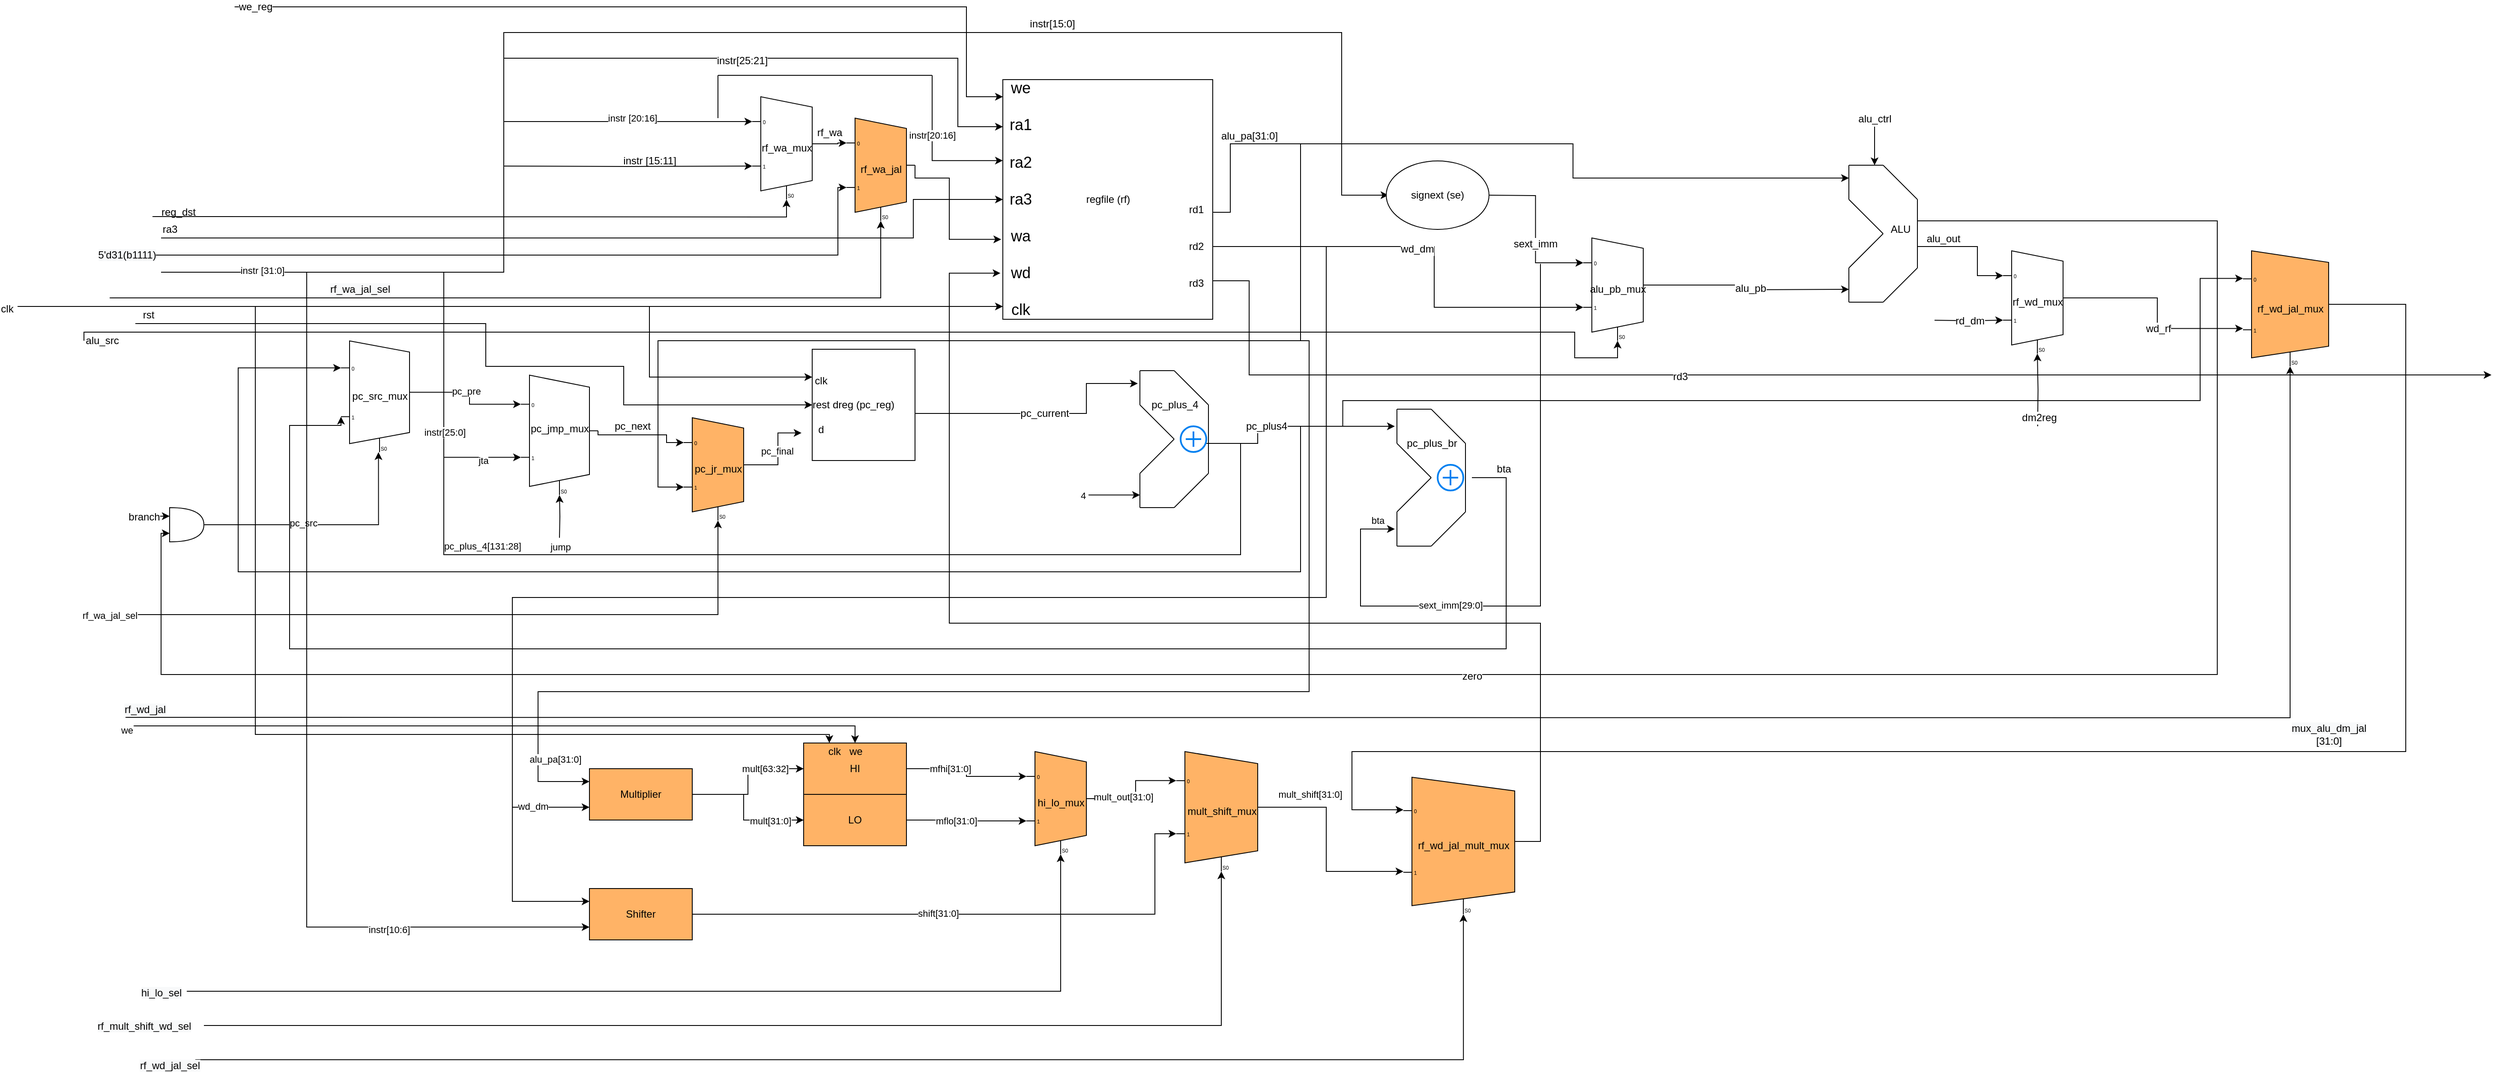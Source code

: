 <mxfile version="17.4.5" type="device"><diagram id="qLbb9A718Bi9Tydl1Z67" name="Page-1"><mxGraphModel dx="3174" dy="825" grid="1" gridSize="10" guides="1" tooltips="1" connect="1" arrows="1" fold="1" page="1" pageScale="1" pageWidth="850" pageHeight="1100" math="0" shadow="0"><root><mxCell id="0"/><mxCell id="1" parent="0"/><mxCell id="ztnd5UVTN2KBvjomeoOL-2" style="edgeStyle=orthogonalEdgeStyle;rounded=0;orthogonalLoop=1;jettySize=auto;html=1;fontSize=12;entryX=0;entryY=0.5;entryDx=0;entryDy=0;" edge="1" parent="1" target="ztnd5UVTN2KBvjomeoOL-5"><mxGeometry relative="1" as="geometry"><mxPoint x="-830" y="460" as="sourcePoint"/><Array as="points"><mxPoint x="-421" y="460"/><mxPoint x="-421" y="510"/><mxPoint x="-260" y="510"/><mxPoint x="-260" y="555"/></Array></mxGeometry></mxCell><mxCell id="ztnd5UVTN2KBvjomeoOL-3" style="edgeStyle=orthogonalEdgeStyle;rounded=0;orthogonalLoop=1;jettySize=auto;html=1;exitX=1;exitY=0.5;exitDx=0;exitDy=0;fontSize=12;" edge="1" parent="1" source="ztnd5UVTN2KBvjomeoOL-5"><mxGeometry relative="1" as="geometry"><mxPoint x="340" y="530" as="targetPoint"/><Array as="points"><mxPoint x="280" y="565"/><mxPoint x="280" y="530"/></Array></mxGeometry></mxCell><mxCell id="ztnd5UVTN2KBvjomeoOL-4" value="pc_current" style="edgeLabel;html=1;align=center;verticalAlign=middle;resizable=0;points=[];fontSize=12;" connectable="0" vertex="1" parent="ztnd5UVTN2KBvjomeoOL-3"><mxGeometry x="0.053" relative="1" as="geometry"><mxPoint as="offset"/></mxGeometry></mxCell><mxCell id="ztnd5UVTN2KBvjomeoOL-5" value="dreg (pc_reg)" style="rounded=0;whiteSpace=wrap;html=1;fontSize=12;" vertex="1" parent="1"><mxGeometry x="-40" y="490" width="120" height="130" as="geometry"/></mxCell><mxCell id="ztnd5UVTN2KBvjomeoOL-6" value="rst" style="text;html=1;align=center;verticalAlign=middle;resizable=0;points=[];autosize=1;strokeColor=none;fillColor=none;fontSize=12;" vertex="1" parent="1"><mxGeometry x="-830" y="440.0" width="30" height="20" as="geometry"/></mxCell><mxCell id="ztnd5UVTN2KBvjomeoOL-7" value="pc_plus4" style="edgeStyle=orthogonalEdgeStyle;rounded=0;orthogonalLoop=1;jettySize=auto;html=1;fontSize=12;" edge="1" parent="1"><mxGeometry x="-0.25" relative="1" as="geometry"><mxPoint x="640" y="580" as="targetPoint"/><mxPoint x="420" y="600" as="sourcePoint"/><Array as="points"><mxPoint x="480" y="600"/><mxPoint x="480" y="580"/></Array><mxPoint as="offset"/></mxGeometry></mxCell><mxCell id="ztnd5UVTN2KBvjomeoOL-8" value="pc_next" style="edgeStyle=orthogonalEdgeStyle;rounded=0;orthogonalLoop=1;jettySize=auto;html=1;fontSize=12;entryX=0;entryY=0.217;entryDx=0;entryDy=3;exitX=1;exitY=0.5;exitDx=0;exitDy=-5;exitPerimeter=0;entryPerimeter=0;" edge="1" parent="1" source="ztnd5UVTN2KBvjomeoOL-39" target="ztnd5UVTN2KBvjomeoOL-125"><mxGeometry x="-0.214" y="10" relative="1" as="geometry"><mxPoint x="437.5" y="650" as="targetPoint"/><Array as="points"><mxPoint x="-290" y="590"/><mxPoint x="-210" y="590"/><mxPoint x="-210" y="599"/></Array><mxPoint x="40" y="710" as="sourcePoint"/><mxPoint as="offset"/></mxGeometry></mxCell><mxCell id="ztnd5UVTN2KBvjomeoOL-9" value="reg_dst" style="edgeLabel;html=1;align=center;verticalAlign=middle;resizable=0;points=[];fontSize=12;fontFamily=Helvetica;" connectable="0" vertex="1" parent="1"><mxGeometry x="-780" y="330" as="geometry"/></mxCell><mxCell id="ztnd5UVTN2KBvjomeoOL-10" style="edgeStyle=orthogonalEdgeStyle;rounded=0;orthogonalLoop=1;jettySize=auto;html=1;exitX=1;exitY=0.5;exitDx=0;exitDy=-5;fontFamily=Helvetica;fontSize=12;exitPerimeter=0;entryX=0;entryY=0.217;entryDx=0;entryDy=3;entryPerimeter=0;" edge="1" parent="1" source="ztnd5UVTN2KBvjomeoOL-63" target="ztnd5UVTN2KBvjomeoOL-130"><mxGeometry relative="1" as="geometry"><mxPoint x="177.5" y="400" as="targetPoint"/><Array as="points"><mxPoint x="-10" y="250"/><mxPoint x="-10" y="249"/></Array><mxPoint x="-22.5" y="320" as="sourcePoint"/></mxGeometry></mxCell><mxCell id="ztnd5UVTN2KBvjomeoOL-11" value="rf_wa" style="edgeLabel;html=1;align=center;verticalAlign=middle;resizable=0;points=[];fontSize=12;fontFamily=Helvetica;" connectable="0" vertex="1" parent="ztnd5UVTN2KBvjomeoOL-10"><mxGeometry x="0.149" relative="1" as="geometry"><mxPoint x="-8" y="-13" as="offset"/></mxGeometry></mxCell><mxCell id="ztnd5UVTN2KBvjomeoOL-12" style="edgeStyle=orthogonalEdgeStyle;rounded=0;orthogonalLoop=1;jettySize=auto;html=1;fontFamily=Helvetica;fontSize=12;entryX=0.375;entryY=1;entryDx=10;entryDy=0;entryPerimeter=0;" edge="1" parent="1" target="ztnd5UVTN2KBvjomeoOL-100"><mxGeometry relative="1" as="geometry"><mxPoint x="-890" y="480" as="sourcePoint"/><mxPoint x="897.5" y="480" as="targetPoint"/><Array as="points"><mxPoint x="-890" y="470"/><mxPoint x="850" y="470"/><mxPoint x="850" y="500"/><mxPoint x="900" y="500"/></Array></mxGeometry></mxCell><mxCell id="ztnd5UVTN2KBvjomeoOL-13" value="alu_src" style="edgeLabel;html=1;align=center;verticalAlign=middle;resizable=0;points=[];fontSize=12;fontFamily=Helvetica;" connectable="0" vertex="1" parent="ztnd5UVTN2KBvjomeoOL-12"><mxGeometry x="0.006" y="2" relative="1" as="geometry"><mxPoint x="-900" y="12" as="offset"/></mxGeometry></mxCell><mxCell id="ztnd5UVTN2KBvjomeoOL-14" value="&lt;font style=&quot;font-size: 12px&quot;&gt;alu_pb&lt;/font&gt;" style="edgeStyle=orthogonalEdgeStyle;rounded=0;orthogonalLoop=1;jettySize=auto;html=1;exitX=1;exitY=0.5;exitDx=0;exitDy=-5;fontFamily=Helvetica;fontSize=14;exitPerimeter=0;" edge="1" parent="1" source="ztnd5UVTN2KBvjomeoOL-100"><mxGeometry relative="1" as="geometry"><mxPoint x="1170" y="420" as="targetPoint"/></mxGeometry></mxCell><mxCell id="ztnd5UVTN2KBvjomeoOL-15" value="" style="endArrow=classic;html=1;rounded=0;" edge="1" parent="1"><mxGeometry width="50" height="50" relative="1" as="geometry"><mxPoint x="282.5" y="660.29" as="sourcePoint"/><mxPoint x="342.5" y="660.29" as="targetPoint"/></mxGeometry></mxCell><mxCell id="ztnd5UVTN2KBvjomeoOL-16" value="4" style="edgeLabel;html=1;align=center;verticalAlign=middle;resizable=0;points=[];" connectable="0" vertex="1" parent="ztnd5UVTN2KBvjomeoOL-15"><mxGeometry x="0.094" y="-1" relative="1" as="geometry"><mxPoint x="-40" y="-1" as="offset"/></mxGeometry></mxCell><mxCell id="ztnd5UVTN2KBvjomeoOL-17" value="regfile (rf)" style="whiteSpace=wrap;html=1;fontSize=12;" vertex="1" parent="1"><mxGeometry x="182.5" y="175" width="245" height="280" as="geometry"/></mxCell><mxCell id="ztnd5UVTN2KBvjomeoOL-18" value="&lt;font style=&quot;font-size: 18px&quot;&gt;we&lt;br&gt;&lt;br&gt;ra1&lt;br&gt;&lt;br&gt;ra2&lt;br&gt;&lt;br&gt;ra3&lt;br&gt;&lt;br&gt;wa&lt;br&gt;&lt;br&gt;wd&lt;br&gt;&lt;br&gt;clk&lt;/font&gt;" style="text;html=1;align=center;verticalAlign=middle;resizable=0;points=[];autosize=1;strokeColor=none;fillColor=none;fontSize=12;fontFamily=Helvetica;" vertex="1" parent="1"><mxGeometry x="182.5" y="210" width="40" height="210" as="geometry"/></mxCell><mxCell id="ztnd5UVTN2KBvjomeoOL-19" value="" style="endArrow=classic;html=1;rounded=0;fontFamily=Helvetica;fontSize=12;edgeStyle=orthogonalEdgeStyle;" edge="1" parent="1"><mxGeometry width="50" height="50" relative="1" as="geometry"><mxPoint x="-714.167" y="90" as="sourcePoint"/><mxPoint x="182.5" y="195" as="targetPoint"/><Array as="points"><mxPoint x="140" y="90"/><mxPoint x="140" y="195"/></Array></mxGeometry></mxCell><mxCell id="ztnd5UVTN2KBvjomeoOL-20" value="we_reg" style="edgeLabel;html=1;align=center;verticalAlign=middle;resizable=0;points=[];fontSize=12;fontFamily=Helvetica;" connectable="0" vertex="1" parent="ztnd5UVTN2KBvjomeoOL-19"><mxGeometry x="-0.448" y="2" relative="1" as="geometry"><mxPoint x="-253" y="2" as="offset"/></mxGeometry></mxCell><mxCell id="ztnd5UVTN2KBvjomeoOL-21" value="" style="endArrow=classic;html=1;rounded=0;fontFamily=Helvetica;fontSize=12;edgeStyle=orthogonalEdgeStyle;" edge="1" parent="1"><mxGeometry width="50" height="50" relative="1" as="geometry"><mxPoint x="-800" y="360" as="sourcePoint"/><mxPoint x="182.5" y="315" as="targetPoint"/><Array as="points"><mxPoint x="78" y="360"/><mxPoint x="78" y="315"/></Array></mxGeometry></mxCell><mxCell id="ztnd5UVTN2KBvjomeoOL-22" value="ra3" style="edgeLabel;html=1;align=center;verticalAlign=middle;resizable=0;points=[];fontSize=12;fontFamily=Helvetica;" connectable="0" vertex="1" parent="ztnd5UVTN2KBvjomeoOL-21"><mxGeometry x="-0.086" y="3" relative="1" as="geometry"><mxPoint x="-460" y="-7" as="offset"/></mxGeometry></mxCell><mxCell id="ztnd5UVTN2KBvjomeoOL-23" value="" style="endArrow=classic;html=1;rounded=0;fontFamily=Helvetica;fontSize=12;edgeStyle=orthogonalEdgeStyle;" edge="1" parent="1"><mxGeometry width="50" height="50" relative="1" as="geometry"><mxPoint x="-400" y="150" as="sourcePoint"/><mxPoint x="182.5" y="230" as="targetPoint"/><Array as="points"><mxPoint x="-400" y="150"/><mxPoint x="130" y="150"/><mxPoint x="130" y="230"/></Array></mxGeometry></mxCell><mxCell id="ztnd5UVTN2KBvjomeoOL-24" value="instr[25:21]" style="edgeLabel;html=1;align=center;verticalAlign=middle;resizable=0;points=[];fontSize=12;fontFamily=Helvetica;" connectable="0" vertex="1" parent="ztnd5UVTN2KBvjomeoOL-23"><mxGeometry x="-0.162" y="-3" relative="1" as="geometry"><mxPoint as="offset"/></mxGeometry></mxCell><mxCell id="ztnd5UVTN2KBvjomeoOL-25" value="" style="endArrow=classic;html=1;rounded=0;fontFamily=Helvetica;fontSize=14;edgeStyle=orthogonalEdgeStyle;" edge="1" parent="1"><mxGeometry width="50" height="50" relative="1" as="geometry"><mxPoint x="427.5" y="330" as="sourcePoint"/><mxPoint x="1170" y="290" as="targetPoint"/><Array as="points"><mxPoint x="448" y="330"/><mxPoint x="448" y="250"/><mxPoint x="848" y="250"/><mxPoint x="848" y="290"/></Array></mxGeometry></mxCell><mxCell id="ztnd5UVTN2KBvjomeoOL-26" value="&lt;font style=&quot;font-size: 12px&quot;&gt;alu_pa[31:0]&lt;/font&gt;" style="edgeLabel;html=1;align=center;verticalAlign=middle;resizable=0;points=[];fontSize=14;fontFamily=Helvetica;" connectable="0" vertex="1" parent="ztnd5UVTN2KBvjomeoOL-25"><mxGeometry x="0.218" y="-3" relative="1" as="geometry"><mxPoint x="-375" y="-35" as="offset"/></mxGeometry></mxCell><mxCell id="ztnd5UVTN2KBvjomeoOL-27" value="" style="endArrow=classic;html=1;rounded=0;fontFamily=Helvetica;fontSize=14;edgeStyle=orthogonalEdgeStyle;entryX=0;entryY=0.65;entryDx=0;entryDy=3;entryPerimeter=0;" edge="1" parent="1" target="ztnd5UVTN2KBvjomeoOL-100"><mxGeometry width="50" height="50" relative="1" as="geometry"><mxPoint x="427.5" y="370" as="sourcePoint"/><mxPoint x="685.625" y="410" as="targetPoint"/><Array as="points"><mxPoint x="686" y="370"/><mxPoint x="686" y="441"/></Array></mxGeometry></mxCell><mxCell id="ztnd5UVTN2KBvjomeoOL-28" value="&lt;font style=&quot;font-size: 12px&quot;&gt;wd_dm&lt;/font&gt;" style="edgeLabel;html=1;align=center;verticalAlign=middle;resizable=0;points=[];fontSize=14;fontFamily=Helvetica;" connectable="0" vertex="1" parent="ztnd5UVTN2KBvjomeoOL-27"><mxGeometry x="-0.054" y="-2" relative="1" as="geometry"><mxPoint as="offset"/></mxGeometry></mxCell><mxCell id="ztnd5UVTN2KBvjomeoOL-29" value="" style="endArrow=classic;html=1;rounded=0;fontFamily=Helvetica;fontSize=14;edgeStyle=orthogonalEdgeStyle;" edge="1" parent="1"><mxGeometry width="50" height="50" relative="1" as="geometry"><mxPoint x="427.5" y="410" as="sourcePoint"/><mxPoint x="1920" y="520" as="targetPoint"/><Array as="points"><mxPoint x="470" y="410"/><mxPoint x="470" y="520"/></Array></mxGeometry></mxCell><mxCell id="ztnd5UVTN2KBvjomeoOL-30" value="&lt;font style=&quot;font-size: 12px&quot;&gt;rd3&lt;/font&gt;" style="edgeLabel;html=1;align=center;verticalAlign=middle;resizable=0;points=[];fontSize=14;fontFamily=Helvetica;" connectable="0" vertex="1" parent="ztnd5UVTN2KBvjomeoOL-29"><mxGeometry x="-0.182" y="-1" relative="1" as="geometry"><mxPoint as="offset"/></mxGeometry></mxCell><mxCell id="ztnd5UVTN2KBvjomeoOL-31" value="rd1&lt;br&gt;&lt;br&gt;&lt;br&gt;rd2&lt;br&gt;&lt;br&gt;&lt;br&gt;rd3" style="text;html=1;align=center;verticalAlign=middle;resizable=0;points=[];autosize=1;strokeColor=none;fillColor=none;fontSize=12;fontFamily=Helvetica;" vertex="1" parent="1"><mxGeometry x="392.5" y="320" width="30" height="100" as="geometry"/></mxCell><mxCell id="ztnd5UVTN2KBvjomeoOL-32" value="instr[15:0]" style="edgeStyle=orthogonalEdgeStyle;rounded=0;orthogonalLoop=1;jettySize=auto;html=1;fontFamily=Helvetica;fontSize=12;entryX=0;entryY=0.5;entryDx=0;entryDy=0;" edge="1" parent="1"><mxGeometry x="0.07" y="10" relative="1" as="geometry"><mxPoint x="-400" y="150" as="sourcePoint"/><Array as="points"><mxPoint x="-400" y="120"/><mxPoint x="578" y="120"/><mxPoint x="578" y="310"/></Array><mxPoint x="632.5" y="310" as="targetPoint"/><mxPoint as="offset"/></mxGeometry></mxCell><mxCell id="ztnd5UVTN2KBvjomeoOL-33" style="edgeStyle=orthogonalEdgeStyle;rounded=0;orthogonalLoop=1;jettySize=auto;html=1;exitX=1;exitY=0.5;exitDx=0;exitDy=0;fontFamily=Helvetica;fontSize=12;entryX=0;entryY=0.217;entryDx=0;entryDy=3;entryPerimeter=0;" edge="1" parent="1" target="ztnd5UVTN2KBvjomeoOL-100"><mxGeometry relative="1" as="geometry"><mxPoint x="792.5" y="200" as="targetPoint"/><mxPoint x="747.5" y="310" as="sourcePoint"/></mxGeometry></mxCell><mxCell id="ztnd5UVTN2KBvjomeoOL-34" value="sext_imm" style="edgeLabel;html=1;align=center;verticalAlign=middle;resizable=0;points=[];fontSize=12;fontFamily=Helvetica;" connectable="0" vertex="1" parent="ztnd5UVTN2KBvjomeoOL-33"><mxGeometry x="0.181" y="-1" relative="1" as="geometry"><mxPoint as="offset"/></mxGeometry></mxCell><mxCell id="ztnd5UVTN2KBvjomeoOL-35" style="edgeStyle=orthogonalEdgeStyle;rounded=0;orthogonalLoop=1;jettySize=auto;html=1;fontFamily=Helvetica;fontSize=14;entryX=0;entryY=0.217;entryDx=0;entryDy=3;entryPerimeter=0;" edge="1" parent="1" target="ztnd5UVTN2KBvjomeoOL-106"><mxGeometry relative="1" as="geometry"><mxPoint x="1071.5" y="500" as="targetPoint"/><mxPoint x="1250" y="370" as="sourcePoint"/><Array as="points"><mxPoint x="1320" y="370"/><mxPoint x="1320" y="404"/></Array></mxGeometry></mxCell><mxCell id="ztnd5UVTN2KBvjomeoOL-36" value="&lt;font style=&quot;font-size: 12px&quot;&gt;alu_out&lt;/font&gt;" style="edgeLabel;html=1;align=center;verticalAlign=middle;resizable=0;points=[];fontSize=14;fontFamily=Helvetica;" connectable="0" vertex="1" parent="ztnd5UVTN2KBvjomeoOL-35"><mxGeometry x="0.325" y="3" relative="1" as="geometry"><mxPoint x="-43" y="-29" as="offset"/></mxGeometry></mxCell><mxCell id="ztnd5UVTN2KBvjomeoOL-37" style="edgeStyle=orthogonalEdgeStyle;rounded=0;orthogonalLoop=1;jettySize=auto;html=1;exitX=0.389;exitY=1;exitDx=10;exitDy=0;exitPerimeter=0;entryX=0.389;entryY=1;entryDx=10;entryDy=0;entryPerimeter=0;" edge="1" parent="1" target="ztnd5UVTN2KBvjomeoOL-39"><mxGeometry relative="1" as="geometry"><mxPoint x="-335" y="710.29" as="sourcePoint"/></mxGeometry></mxCell><mxCell id="ztnd5UVTN2KBvjomeoOL-38" value="jump" style="edgeLabel;html=1;align=center;verticalAlign=middle;resizable=0;points=[];" connectable="0" vertex="1" parent="ztnd5UVTN2KBvjomeoOL-37"><mxGeometry x="-0.4" y="-5" relative="1" as="geometry"><mxPoint x="-5" y="25" as="offset"/></mxGeometry></mxCell><mxCell id="ztnd5UVTN2KBvjomeoOL-39" value="&#10;pc_jmp_mux&#10;&#10;" style="shadow=0;dashed=0;align=center;html=1;strokeWidth=1;shape=mxgraph.electrical.abstract.mux2;" vertex="1" parent="1"><mxGeometry x="-380" y="520.29" width="90" height="140" as="geometry"/></mxCell><mxCell id="ztnd5UVTN2KBvjomeoOL-40" style="edgeStyle=orthogonalEdgeStyle;rounded=0;orthogonalLoop=1;jettySize=auto;html=1;exitX=1;exitY=0.5;exitDx=0;exitDy=-5;exitPerimeter=0;entryX=0;entryY=0.221;entryDx=0;entryDy=3;entryPerimeter=0;" edge="1" parent="1" source="ztnd5UVTN2KBvjomeoOL-46" target="ztnd5UVTN2KBvjomeoOL-39"><mxGeometry relative="1" as="geometry"><mxPoint x="-430" y="545.29" as="targetPoint"/></mxGeometry></mxCell><mxCell id="ztnd5UVTN2KBvjomeoOL-41" value="pc_pre" style="edgeLabel;html=1;align=center;verticalAlign=middle;resizable=0;points=[];" connectable="0" vertex="1" parent="ztnd5UVTN2KBvjomeoOL-40"><mxGeometry x="-0.163" y="2" relative="1" as="geometry"><mxPoint as="offset"/></mxGeometry></mxCell><mxCell id="ztnd5UVTN2KBvjomeoOL-42" style="edgeStyle=orthogonalEdgeStyle;rounded=0;orthogonalLoop=1;jettySize=auto;html=1;exitX=1;exitY=0.5;exitDx=0;exitDy=0;exitPerimeter=0;entryX=0.375;entryY=1;entryDx=10;entryDy=0;entryPerimeter=0;" edge="1" parent="1" source="ztnd5UVTN2KBvjomeoOL-111" target="ztnd5UVTN2KBvjomeoOL-46"><mxGeometry relative="1" as="geometry"><mxPoint x="-540" y="680.29" as="sourcePoint"/></mxGeometry></mxCell><mxCell id="ztnd5UVTN2KBvjomeoOL-43" value="pc_src" style="edgeLabel;html=1;align=center;verticalAlign=middle;resizable=0;points=[];" connectable="0" vertex="1" parent="ztnd5UVTN2KBvjomeoOL-42"><mxGeometry x="-0.2" y="2" relative="1" as="geometry"><mxPoint as="offset"/></mxGeometry></mxCell><mxCell id="ztnd5UVTN2KBvjomeoOL-44" style="edgeStyle=orthogonalEdgeStyle;rounded=0;orthogonalLoop=1;jettySize=auto;html=1;fontSize=18;entryX=0;entryY=0.219;entryDx=0;entryDy=3;entryPerimeter=0;" edge="1" parent="1" target="ztnd5UVTN2KBvjomeoOL-46"><mxGeometry relative="1" as="geometry"><mxPoint x="530" y="580" as="sourcePoint"/><Array as="points"><mxPoint x="530" y="580"/><mxPoint x="530" y="750"/><mxPoint x="-710" y="750"/><mxPoint x="-710" y="512"/></Array></mxGeometry></mxCell><mxCell id="ztnd5UVTN2KBvjomeoOL-45" value="bta" style="edgeStyle=orthogonalEdgeStyle;rounded=0;orthogonalLoop=1;jettySize=auto;html=1;exitX=0;exitY=0.658;exitDx=0;exitDy=3;exitPerimeter=0;fontSize=12;entryX=0;entryY=0.658;entryDx=0;entryDy=3;entryPerimeter=0;" edge="1" parent="1" target="ztnd5UVTN2KBvjomeoOL-46"><mxGeometry x="-0.963" y="10" relative="1" as="geometry"><mxPoint x="730" y="640" as="sourcePoint"/><Array as="points"><mxPoint x="770" y="640"/><mxPoint x="770" y="840"/><mxPoint x="-650" y="840"/><mxPoint x="-650" y="579"/><mxPoint x="-590" y="579"/></Array><mxPoint as="offset"/></mxGeometry></mxCell><mxCell id="ztnd5UVTN2KBvjomeoOL-46" value="pc_src_mux" style="shadow=0;dashed=0;align=center;html=1;strokeWidth=1;shape=mxgraph.electrical.abstract.mux2;" vertex="1" parent="1"><mxGeometry x="-590" y="480.29" width="90" height="130" as="geometry"/></mxCell><mxCell id="ztnd5UVTN2KBvjomeoOL-47" value="" style="group" connectable="0" vertex="1" parent="1"><mxGeometry x="342.5" y="515" width="80" height="160" as="geometry"/></mxCell><mxCell id="ztnd5UVTN2KBvjomeoOL-48" value="" style="endArrow=none;html=1;rounded=0;" edge="1" parent="ztnd5UVTN2KBvjomeoOL-47"><mxGeometry width="50" height="50" relative="1" as="geometry"><mxPoint y="40" as="sourcePoint"/><mxPoint as="targetPoint"/></mxGeometry></mxCell><mxCell id="ztnd5UVTN2KBvjomeoOL-49" value="" style="endArrow=none;html=1;rounded=0;" edge="1" parent="ztnd5UVTN2KBvjomeoOL-47"><mxGeometry width="50" height="50" relative="1" as="geometry"><mxPoint as="sourcePoint"/><mxPoint x="40" as="targetPoint"/></mxGeometry></mxCell><mxCell id="ztnd5UVTN2KBvjomeoOL-50" value="" style="endArrow=none;html=1;rounded=0;" edge="1" parent="ztnd5UVTN2KBvjomeoOL-47"><mxGeometry width="50" height="50" relative="1" as="geometry"><mxPoint y="40" as="sourcePoint"/><mxPoint x="40" y="80" as="targetPoint"/></mxGeometry></mxCell><mxCell id="ztnd5UVTN2KBvjomeoOL-51" value="" style="endArrow=none;html=1;rounded=0;" edge="1" parent="ztnd5UVTN2KBvjomeoOL-47"><mxGeometry width="50" height="50" relative="1" as="geometry"><mxPoint x="40" y="80" as="sourcePoint"/><mxPoint y="120" as="targetPoint"/></mxGeometry></mxCell><mxCell id="ztnd5UVTN2KBvjomeoOL-52" value="" style="endArrow=none;html=1;rounded=0;" edge="1" parent="ztnd5UVTN2KBvjomeoOL-47"><mxGeometry width="50" height="50" relative="1" as="geometry"><mxPoint y="120" as="sourcePoint"/><mxPoint y="160" as="targetPoint"/></mxGeometry></mxCell><mxCell id="ztnd5UVTN2KBvjomeoOL-53" value="" style="endArrow=none;html=1;rounded=0;" edge="1" parent="ztnd5UVTN2KBvjomeoOL-47"><mxGeometry width="50" height="50" relative="1" as="geometry"><mxPoint y="160" as="sourcePoint"/><mxPoint x="40" y="160" as="targetPoint"/></mxGeometry></mxCell><mxCell id="ztnd5UVTN2KBvjomeoOL-54" value="" style="endArrow=none;html=1;rounded=0;" edge="1" parent="ztnd5UVTN2KBvjomeoOL-47"><mxGeometry width="50" height="50" relative="1" as="geometry"><mxPoint x="40" as="sourcePoint"/><mxPoint x="80" y="40" as="targetPoint"/></mxGeometry></mxCell><mxCell id="ztnd5UVTN2KBvjomeoOL-55" value="" style="endArrow=none;html=1;rounded=0;" edge="1" parent="ztnd5UVTN2KBvjomeoOL-47"><mxGeometry width="50" height="50" relative="1" as="geometry"><mxPoint x="40" y="160" as="sourcePoint"/><mxPoint x="80" y="120" as="targetPoint"/></mxGeometry></mxCell><mxCell id="ztnd5UVTN2KBvjomeoOL-56" value="" style="endArrow=none;html=1;rounded=0;" edge="1" parent="ztnd5UVTN2KBvjomeoOL-47"><mxGeometry width="50" height="50" relative="1" as="geometry"><mxPoint x="80" y="120" as="sourcePoint"/><mxPoint x="80" y="40" as="targetPoint"/></mxGeometry></mxCell><mxCell id="ztnd5UVTN2KBvjomeoOL-57" value="" style="html=1;verticalLabelPosition=bottom;align=center;labelBackgroundColor=#ffffff;verticalAlign=top;strokeWidth=2;strokeColor=#0080F0;shadow=0;dashed=0;shape=mxgraph.ios7.icons.add;" vertex="1" parent="ztnd5UVTN2KBvjomeoOL-47"><mxGeometry x="47.5" y="65" width="30" height="30" as="geometry"/></mxCell><mxCell id="ztnd5UVTN2KBvjomeoOL-58" value="pc_plus_4" style="text;html=1;align=center;verticalAlign=middle;resizable=0;points=[];autosize=1;strokeColor=none;fillColor=none;" vertex="1" parent="ztnd5UVTN2KBvjomeoOL-47"><mxGeometry x="5" y="30" width="70" height="20" as="geometry"/></mxCell><mxCell id="ztnd5UVTN2KBvjomeoOL-59" style="edgeStyle=orthogonalEdgeStyle;rounded=0;orthogonalLoop=1;jettySize=auto;html=1;entryX=0;entryY=0.217;entryDx=0;entryDy=3;entryPerimeter=0;" edge="1" parent="1" target="ztnd5UVTN2KBvjomeoOL-63"><mxGeometry relative="1" as="geometry"><mxPoint x="-400" y="230" as="sourcePoint"/><Array as="points"><mxPoint x="-400" y="224"/></Array></mxGeometry></mxCell><mxCell id="ztnd5UVTN2KBvjomeoOL-60" value="instr [20:16]" style="edgeLabel;html=1;align=center;verticalAlign=middle;resizable=0;points=[];" connectable="0" vertex="1" parent="ztnd5UVTN2KBvjomeoOL-59"><mxGeometry x="-0.371" y="-3" relative="1" as="geometry"><mxPoint x="63" y="-7" as="offset"/></mxGeometry></mxCell><mxCell id="ztnd5UVTN2KBvjomeoOL-61" style="edgeStyle=orthogonalEdgeStyle;rounded=0;orthogonalLoop=1;jettySize=auto;html=1;entryX=0;entryY=0.65;entryDx=0;entryDy=3;entryPerimeter=0;" edge="1" parent="1" target="ztnd5UVTN2KBvjomeoOL-63"><mxGeometry relative="1" as="geometry"><mxPoint x="-400" y="276" as="sourcePoint"/></mxGeometry></mxCell><mxCell id="ztnd5UVTN2KBvjomeoOL-62" style="edgeStyle=orthogonalEdgeStyle;rounded=0;orthogonalLoop=1;jettySize=auto;html=1;entryX=0.375;entryY=1;entryDx=10;entryDy=0;entryPerimeter=0;" edge="1" parent="1" target="ztnd5UVTN2KBvjomeoOL-63"><mxGeometry relative="1" as="geometry"><mxPoint x="-810" y="335" as="sourcePoint"/></mxGeometry></mxCell><mxCell id="ztnd5UVTN2KBvjomeoOL-63" value="rf_wa_mux" style="shadow=0;dashed=0;align=center;html=1;strokeWidth=1;shape=mxgraph.electrical.abstract.mux2;" vertex="1" parent="1"><mxGeometry x="-110" y="195" width="80" height="120" as="geometry"/></mxCell><mxCell id="ztnd5UVTN2KBvjomeoOL-64" value="instr [15:11]" style="text;html=1;align=center;verticalAlign=middle;resizable=0;points=[];autosize=1;strokeColor=none;fillColor=none;fontSize=12;" vertex="1" parent="1"><mxGeometry x="-270" y="260" width="80" height="20" as="geometry"/></mxCell><mxCell id="ztnd5UVTN2KBvjomeoOL-65" value="" style="endArrow=none;html=1;rounded=0;edgeStyle=orthogonalEdgeStyle;" edge="1" parent="1"><mxGeometry width="50" height="50" relative="1" as="geometry"><mxPoint x="-800" y="400" as="sourcePoint"/><mxPoint x="-400" y="150" as="targetPoint"/><Array as="points"><mxPoint x="-400" y="400"/><mxPoint x="-400" y="380"/></Array></mxGeometry></mxCell><mxCell id="ztnd5UVTN2KBvjomeoOL-66" value="instr [31:0]" style="edgeLabel;html=1;align=center;verticalAlign=middle;resizable=0;points=[];" connectable="0" vertex="1" parent="ztnd5UVTN2KBvjomeoOL-65"><mxGeometry x="-0.637" y="2" relative="1" as="geometry"><mxPoint as="offset"/></mxGeometry></mxCell><mxCell id="ztnd5UVTN2KBvjomeoOL-67" value="" style="group" connectable="0" vertex="1" parent="1"><mxGeometry x="642.5" y="560" width="80" height="160" as="geometry"/></mxCell><mxCell id="ztnd5UVTN2KBvjomeoOL-68" value="" style="endArrow=none;html=1;rounded=0;" edge="1" parent="ztnd5UVTN2KBvjomeoOL-67"><mxGeometry width="50" height="50" relative="1" as="geometry"><mxPoint y="40" as="sourcePoint"/><mxPoint as="targetPoint"/></mxGeometry></mxCell><mxCell id="ztnd5UVTN2KBvjomeoOL-69" value="" style="endArrow=none;html=1;rounded=0;" edge="1" parent="ztnd5UVTN2KBvjomeoOL-67"><mxGeometry width="50" height="50" relative="1" as="geometry"><mxPoint as="sourcePoint"/><mxPoint x="40" as="targetPoint"/></mxGeometry></mxCell><mxCell id="ztnd5UVTN2KBvjomeoOL-70" value="" style="endArrow=none;html=1;rounded=0;" edge="1" parent="ztnd5UVTN2KBvjomeoOL-67"><mxGeometry width="50" height="50" relative="1" as="geometry"><mxPoint y="40" as="sourcePoint"/><mxPoint x="40" y="80" as="targetPoint"/></mxGeometry></mxCell><mxCell id="ztnd5UVTN2KBvjomeoOL-71" value="" style="endArrow=none;html=1;rounded=0;" edge="1" parent="ztnd5UVTN2KBvjomeoOL-67"><mxGeometry width="50" height="50" relative="1" as="geometry"><mxPoint x="40" y="80" as="sourcePoint"/><mxPoint y="120" as="targetPoint"/></mxGeometry></mxCell><mxCell id="ztnd5UVTN2KBvjomeoOL-72" value="" style="endArrow=none;html=1;rounded=0;" edge="1" parent="ztnd5UVTN2KBvjomeoOL-67"><mxGeometry width="50" height="50" relative="1" as="geometry"><mxPoint y="120" as="sourcePoint"/><mxPoint y="160" as="targetPoint"/></mxGeometry></mxCell><mxCell id="ztnd5UVTN2KBvjomeoOL-73" value="" style="endArrow=none;html=1;rounded=0;" edge="1" parent="ztnd5UVTN2KBvjomeoOL-67"><mxGeometry width="50" height="50" relative="1" as="geometry"><mxPoint y="160" as="sourcePoint"/><mxPoint x="40" y="160" as="targetPoint"/></mxGeometry></mxCell><mxCell id="ztnd5UVTN2KBvjomeoOL-74" value="" style="endArrow=none;html=1;rounded=0;" edge="1" parent="ztnd5UVTN2KBvjomeoOL-67"><mxGeometry width="50" height="50" relative="1" as="geometry"><mxPoint x="40" as="sourcePoint"/><mxPoint x="80" y="40" as="targetPoint"/></mxGeometry></mxCell><mxCell id="ztnd5UVTN2KBvjomeoOL-75" value="" style="endArrow=none;html=1;rounded=0;" edge="1" parent="ztnd5UVTN2KBvjomeoOL-67"><mxGeometry width="50" height="50" relative="1" as="geometry"><mxPoint x="40" y="160" as="sourcePoint"/><mxPoint x="80" y="120" as="targetPoint"/></mxGeometry></mxCell><mxCell id="ztnd5UVTN2KBvjomeoOL-76" value="" style="endArrow=none;html=1;rounded=0;" edge="1" parent="ztnd5UVTN2KBvjomeoOL-67"><mxGeometry width="50" height="50" relative="1" as="geometry"><mxPoint x="80" y="120" as="sourcePoint"/><mxPoint x="80" y="40" as="targetPoint"/></mxGeometry></mxCell><mxCell id="ztnd5UVTN2KBvjomeoOL-77" value="" style="html=1;verticalLabelPosition=bottom;align=center;labelBackgroundColor=#ffffff;verticalAlign=top;strokeWidth=2;strokeColor=#0080F0;shadow=0;dashed=0;shape=mxgraph.ios7.icons.add;" vertex="1" parent="ztnd5UVTN2KBvjomeoOL-67"><mxGeometry x="47.5" y="65" width="30" height="30" as="geometry"/></mxCell><mxCell id="ztnd5UVTN2KBvjomeoOL-78" value="pc_plus_br" style="text;html=1;align=center;verticalAlign=middle;resizable=0;points=[];autosize=1;strokeColor=none;fillColor=none;" vertex="1" parent="ztnd5UVTN2KBvjomeoOL-67"><mxGeometry x="5" y="30" width="70" height="20" as="geometry"/></mxCell><mxCell id="ztnd5UVTN2KBvjomeoOL-79" value="" style="endArrow=classic;html=1;rounded=0;fontFamily=Helvetica;fontSize=12;edgeStyle=orthogonalEdgeStyle;" edge="1" parent="1"><mxGeometry width="50" height="50" relative="1" as="geometry"><mxPoint x="100" y="170" as="sourcePoint"/><mxPoint x="182.5" y="269.63" as="targetPoint"/><Array as="points"><mxPoint x="182" y="270"/></Array></mxGeometry></mxCell><mxCell id="ztnd5UVTN2KBvjomeoOL-80" value="instr[20:16]" style="edgeLabel;html=1;align=center;verticalAlign=middle;resizable=0;points=[];" connectable="0" vertex="1" parent="ztnd5UVTN2KBvjomeoOL-79"><mxGeometry x="0.373" y="-5" relative="1" as="geometry"><mxPoint x="-26" y="-35" as="offset"/></mxGeometry></mxCell><mxCell id="ztnd5UVTN2KBvjomeoOL-81" value="" style="endArrow=none;html=1;rounded=0;" edge="1" parent="1"><mxGeometry width="50" height="50" relative="1" as="geometry"><mxPoint x="-150" y="170" as="sourcePoint"/><mxPoint x="100" y="170" as="targetPoint"/></mxGeometry></mxCell><mxCell id="ztnd5UVTN2KBvjomeoOL-82" value="" style="endArrow=none;html=1;rounded=0;" edge="1" parent="1"><mxGeometry width="50" height="50" relative="1" as="geometry"><mxPoint x="-150" y="220" as="sourcePoint"/><mxPoint x="-150" y="170" as="targetPoint"/></mxGeometry></mxCell><mxCell id="ztnd5UVTN2KBvjomeoOL-83" value="" style="endArrow=classic;html=1;rounded=0;fontSize=12;" edge="1" parent="1"><mxGeometry width="50" height="50" relative="1" as="geometry"><mxPoint x="-967.5" y="440" as="sourcePoint"/><mxPoint x="182.5" y="440" as="targetPoint"/></mxGeometry></mxCell><mxCell id="ztnd5UVTN2KBvjomeoOL-84" value="clk" style="edgeLabel;html=1;align=center;verticalAlign=middle;resizable=0;points=[];fontSize=12;" connectable="0" vertex="1" parent="ztnd5UVTN2KBvjomeoOL-83"><mxGeometry x="-0.382" y="-2" relative="1" as="geometry"><mxPoint x="-368" y="1" as="offset"/></mxGeometry></mxCell><mxCell id="ztnd5UVTN2KBvjomeoOL-85" value="clk&lt;br&gt;&lt;br&gt;rest&lt;br&gt;&lt;br&gt;d" style="text;html=1;align=center;verticalAlign=middle;resizable=0;points=[];autosize=1;strokeColor=none;fillColor=none;fontSize=12;" vertex="1" parent="1"><mxGeometry x="-50" y="515" width="40" height="80" as="geometry"/></mxCell><mxCell id="ztnd5UVTN2KBvjomeoOL-86" value="" style="group" connectable="0" vertex="1" parent="1"><mxGeometry x="1170" y="275" width="80" height="160" as="geometry"/></mxCell><mxCell id="ztnd5UVTN2KBvjomeoOL-87" value="" style="endArrow=none;html=1;rounded=0;" edge="1" parent="ztnd5UVTN2KBvjomeoOL-86"><mxGeometry width="50" height="50" relative="1" as="geometry"><mxPoint y="40" as="sourcePoint"/><mxPoint as="targetPoint"/></mxGeometry></mxCell><mxCell id="ztnd5UVTN2KBvjomeoOL-88" value="" style="endArrow=none;html=1;rounded=0;" edge="1" parent="ztnd5UVTN2KBvjomeoOL-86"><mxGeometry width="50" height="50" relative="1" as="geometry"><mxPoint as="sourcePoint"/><mxPoint x="40" as="targetPoint"/></mxGeometry></mxCell><mxCell id="ztnd5UVTN2KBvjomeoOL-89" value="" style="endArrow=none;html=1;rounded=0;" edge="1" parent="ztnd5UVTN2KBvjomeoOL-86"><mxGeometry width="50" height="50" relative="1" as="geometry"><mxPoint y="40" as="sourcePoint"/><mxPoint x="40" y="80" as="targetPoint"/></mxGeometry></mxCell><mxCell id="ztnd5UVTN2KBvjomeoOL-90" value="" style="endArrow=none;html=1;rounded=0;" edge="1" parent="ztnd5UVTN2KBvjomeoOL-86"><mxGeometry width="50" height="50" relative="1" as="geometry"><mxPoint x="40" y="80" as="sourcePoint"/><mxPoint y="120" as="targetPoint"/></mxGeometry></mxCell><mxCell id="ztnd5UVTN2KBvjomeoOL-91" value="" style="endArrow=none;html=1;rounded=0;" edge="1" parent="ztnd5UVTN2KBvjomeoOL-86"><mxGeometry width="50" height="50" relative="1" as="geometry"><mxPoint y="120" as="sourcePoint"/><mxPoint y="160" as="targetPoint"/></mxGeometry></mxCell><mxCell id="ztnd5UVTN2KBvjomeoOL-92" value="" style="endArrow=none;html=1;rounded=0;" edge="1" parent="ztnd5UVTN2KBvjomeoOL-86"><mxGeometry width="50" height="50" relative="1" as="geometry"><mxPoint y="160" as="sourcePoint"/><mxPoint x="40" y="160" as="targetPoint"/></mxGeometry></mxCell><mxCell id="ztnd5UVTN2KBvjomeoOL-93" value="" style="endArrow=none;html=1;rounded=0;" edge="1" parent="ztnd5UVTN2KBvjomeoOL-86"><mxGeometry width="50" height="50" relative="1" as="geometry"><mxPoint x="40" as="sourcePoint"/><mxPoint x="80" y="40" as="targetPoint"/></mxGeometry></mxCell><mxCell id="ztnd5UVTN2KBvjomeoOL-94" value="" style="endArrow=none;html=1;rounded=0;" edge="1" parent="ztnd5UVTN2KBvjomeoOL-86"><mxGeometry width="50" height="50" relative="1" as="geometry"><mxPoint x="40" y="160" as="sourcePoint"/><mxPoint x="80" y="120" as="targetPoint"/></mxGeometry></mxCell><mxCell id="ztnd5UVTN2KBvjomeoOL-95" value="" style="endArrow=none;html=1;rounded=0;" edge="1" parent="ztnd5UVTN2KBvjomeoOL-86"><mxGeometry width="50" height="50" relative="1" as="geometry"><mxPoint x="80" y="120" as="sourcePoint"/><mxPoint x="80" y="40" as="targetPoint"/></mxGeometry></mxCell><mxCell id="ztnd5UVTN2KBvjomeoOL-96" value="ALU" style="text;html=1;align=center;verticalAlign=middle;resizable=0;points=[];autosize=1;strokeColor=none;fillColor=none;" vertex="1" parent="ztnd5UVTN2KBvjomeoOL-86"><mxGeometry x="40" y="65" width="40" height="20" as="geometry"/></mxCell><mxCell id="ztnd5UVTN2KBvjomeoOL-97" value="&lt;font style=&quot;font-size: 12px&quot;&gt;alu_ctrl&lt;/font&gt;" style="endArrow=classic;html=1;rounded=0;fontFamily=Helvetica;fontSize=14;edgeStyle=orthogonalEdgeStyle;" edge="1" parent="ztnd5UVTN2KBvjomeoOL-86"><mxGeometry x="-1" y="-10" width="50" height="50" relative="1" as="geometry"><mxPoint x="30" y="-45" as="sourcePoint"/><mxPoint x="30" as="targetPoint"/><mxPoint x="10" y="-10" as="offset"/></mxGeometry></mxCell><mxCell id="ztnd5UVTN2KBvjomeoOL-98" value="" style="endArrow=classic;html=1;rounded=0;fontSize=12;edgeStyle=orthogonalEdgeStyle;entryX=0;entryY=0.75;entryDx=0;entryDy=0;entryPerimeter=0;" edge="1" parent="1" target="ztnd5UVTN2KBvjomeoOL-111"><mxGeometry width="50" height="50" relative="1" as="geometry"><mxPoint x="1250" y="340" as="sourcePoint"/><mxPoint x="1610" y="340" as="targetPoint"/><Array as="points"><mxPoint x="1600" y="340"/><mxPoint x="1600" y="870"/><mxPoint x="-800" y="870"/><mxPoint x="-800" y="705"/></Array></mxGeometry></mxCell><mxCell id="ztnd5UVTN2KBvjomeoOL-99" value="zero" style="edgeLabel;html=1;align=center;verticalAlign=middle;resizable=0;points=[];fontSize=12;" connectable="0" vertex="1" parent="ztnd5UVTN2KBvjomeoOL-98"><mxGeometry x="0.013" y="1" relative="1" as="geometry"><mxPoint y="1" as="offset"/></mxGeometry></mxCell><mxCell id="ztnd5UVTN2KBvjomeoOL-100" value="alu_pb_mux" style="shadow=0;dashed=0;align=center;html=1;strokeWidth=1;shape=mxgraph.electrical.abstract.mux2;fontSize=12;" vertex="1" parent="1"><mxGeometry x="860" y="360" width="80" height="120" as="geometry"/></mxCell><mxCell id="ztnd5UVTN2KBvjomeoOL-101" value="rd_dm" style="edgeStyle=orthogonalEdgeStyle;rounded=0;orthogonalLoop=1;jettySize=auto;html=1;exitX=0;exitY=0.65;exitDx=0;exitDy=3;exitPerimeter=0;fontSize=12;entryX=0;entryY=0.65;entryDx=0;entryDy=3;entryPerimeter=0;" edge="1" parent="1" target="ztnd5UVTN2KBvjomeoOL-106"><mxGeometry relative="1" as="geometry"><mxPoint x="1270" y="456.167" as="sourcePoint"/></mxGeometry></mxCell><mxCell id="ztnd5UVTN2KBvjomeoOL-102" style="edgeStyle=orthogonalEdgeStyle;rounded=0;orthogonalLoop=1;jettySize=auto;html=1;exitX=0.375;exitY=1;exitDx=10;exitDy=0;exitPerimeter=0;fontSize=12;entryX=0.375;entryY=1;entryDx=10;entryDy=0;entryPerimeter=0;" edge="1" parent="1" target="ztnd5UVTN2KBvjomeoOL-106"><mxGeometry relative="1" as="geometry"><mxPoint x="1390.333" y="580" as="sourcePoint"/></mxGeometry></mxCell><mxCell id="ztnd5UVTN2KBvjomeoOL-103" value="dm2reg" style="edgeLabel;html=1;align=center;verticalAlign=middle;resizable=0;points=[];fontSize=12;" connectable="0" vertex="1" parent="ztnd5UVTN2KBvjomeoOL-102"><mxGeometry x="-0.754" y="-1" relative="1" as="geometry"><mxPoint as="offset"/></mxGeometry></mxCell><mxCell id="ztnd5UVTN2KBvjomeoOL-104" style="edgeStyle=orthogonalEdgeStyle;rounded=0;orthogonalLoop=1;jettySize=auto;html=1;exitX=1;exitY=0.5;exitDx=0;exitDy=-5;exitPerimeter=0;fontSize=12;entryX=0;entryY=0.65;entryDx=0;entryDy=3;entryPerimeter=0;" edge="1" parent="1" source="ztnd5UVTN2KBvjomeoOL-106" target="ztnd5UVTN2KBvjomeoOL-136"><mxGeometry relative="1" as="geometry"><mxPoint x="1500.0" y="430.333" as="targetPoint"/></mxGeometry></mxCell><mxCell id="ztnd5UVTN2KBvjomeoOL-105" value="wd_rf" style="edgeLabel;html=1;align=center;verticalAlign=middle;resizable=0;points=[];fontSize=12;" connectable="0" vertex="1" parent="ztnd5UVTN2KBvjomeoOL-104"><mxGeometry x="0.156" relative="1" as="geometry"><mxPoint as="offset"/></mxGeometry></mxCell><mxCell id="ztnd5UVTN2KBvjomeoOL-106" value="rf_wd_mux" style="shadow=0;dashed=0;align=center;html=1;strokeWidth=1;shape=mxgraph.electrical.abstract.mux2;fontSize=12;" vertex="1" parent="1"><mxGeometry x="1350" y="375" width="80" height="120" as="geometry"/></mxCell><mxCell id="ztnd5UVTN2KBvjomeoOL-107" value="signext (se)" style="ellipse;whiteSpace=wrap;html=1;fontSize=12;" vertex="1" parent="1"><mxGeometry x="630" y="270" width="120" height="80" as="geometry"/></mxCell><mxCell id="ztnd5UVTN2KBvjomeoOL-108" value="" style="endArrow=classic;html=1;rounded=0;fontSize=12;entryX=0;entryY=0.25;entryDx=0;entryDy=0;edgeStyle=orthogonalEdgeStyle;" edge="1" parent="1" target="ztnd5UVTN2KBvjomeoOL-5"><mxGeometry width="50" height="50" relative="1" as="geometry"><mxPoint x="-230" y="440" as="sourcePoint"/><mxPoint x="100" y="470" as="targetPoint"/><Array as="points"><mxPoint x="-230" y="523"/></Array></mxGeometry></mxCell><mxCell id="ztnd5UVTN2KBvjomeoOL-109" style="edgeStyle=orthogonalEdgeStyle;rounded=0;orthogonalLoop=1;jettySize=auto;html=1;exitX=0;exitY=0.25;exitDx=0;exitDy=0;exitPerimeter=0;fontSize=12;entryX=0;entryY=0.25;entryDx=0;entryDy=0;entryPerimeter=0;" edge="1" parent="1" target="ztnd5UVTN2KBvjomeoOL-111"><mxGeometry relative="1" as="geometry"><mxPoint x="-830" y="685.471" as="sourcePoint"/></mxGeometry></mxCell><mxCell id="ztnd5UVTN2KBvjomeoOL-110" value="branch" style="edgeLabel;html=1;align=center;verticalAlign=middle;resizable=0;points=[];fontSize=12;" connectable="0" vertex="1" parent="ztnd5UVTN2KBvjomeoOL-109"><mxGeometry x="-0.529" relative="1" as="geometry"><mxPoint as="offset"/></mxGeometry></mxCell><mxCell id="ztnd5UVTN2KBvjomeoOL-111" value="" style="shape=or;whiteSpace=wrap;html=1;fontSize=12;" vertex="1" parent="1"><mxGeometry x="-790" y="675" width="40" height="40" as="geometry"/></mxCell><mxCell id="ztnd5UVTN2KBvjomeoOL-112" value="" style="endArrow=classic;html=1;rounded=0;edgeStyle=orthogonalEdgeStyle;entryX=0;entryY=0.664;entryDx=0;entryDy=3;entryPerimeter=0;" edge="1" parent="1" target="ztnd5UVTN2KBvjomeoOL-39"><mxGeometry width="50" height="50" relative="1" as="geometry"><mxPoint x="460" y="600" as="sourcePoint"/><mxPoint x="-460" y="620" as="targetPoint"/><Array as="points"><mxPoint x="460" y="730"/><mxPoint x="-470" y="730"/><mxPoint x="-470" y="616"/></Array></mxGeometry></mxCell><mxCell id="ztnd5UVTN2KBvjomeoOL-113" value="pc_plus_4[131:28]" style="edgeLabel;html=1;align=center;verticalAlign=middle;resizable=0;points=[];" vertex="1" connectable="0" parent="ztnd5UVTN2KBvjomeoOL-112"><mxGeometry x="-0.044" relative="1" as="geometry"><mxPoint x="-411" y="-10" as="offset"/></mxGeometry></mxCell><mxCell id="ztnd5UVTN2KBvjomeoOL-114" value="jta" style="edgeLabel;html=1;align=center;verticalAlign=middle;resizable=0;points=[];" vertex="1" connectable="0" parent="ztnd5UVTN2KBvjomeoOL-112"><mxGeometry x="0.93" y="-3" relative="1" as="geometry"><mxPoint as="offset"/></mxGeometry></mxCell><mxCell id="ztnd5UVTN2KBvjomeoOL-115" value="" style="endArrow=none;html=1;rounded=0;" edge="1" parent="1"><mxGeometry width="50" height="50" relative="1" as="geometry"><mxPoint x="-470" y="620" as="sourcePoint"/><mxPoint x="-470" y="400" as="targetPoint"/></mxGeometry></mxCell><mxCell id="ztnd5UVTN2KBvjomeoOL-116" value="instr[25:0]" style="edgeLabel;html=1;align=center;verticalAlign=middle;resizable=0;points=[];" vertex="1" connectable="0" parent="ztnd5UVTN2KBvjomeoOL-115"><mxGeometry x="-0.7" y="-1" relative="1" as="geometry"><mxPoint as="offset"/></mxGeometry></mxCell><mxCell id="ztnd5UVTN2KBvjomeoOL-117" value="" style="endArrow=classic;html=1;rounded=0;edgeStyle=orthogonalEdgeStyle;" edge="1" parent="1"><mxGeometry width="50" height="50" relative="1" as="geometry"><mxPoint x="810" y="390.29" as="sourcePoint"/><mxPoint x="640" y="700" as="targetPoint"/><Array as="points"><mxPoint x="810" y="790"/><mxPoint x="600" y="790"/><mxPoint x="600" y="700"/></Array></mxGeometry></mxCell><mxCell id="ztnd5UVTN2KBvjomeoOL-118" value="bta" style="edgeLabel;html=1;align=center;verticalAlign=middle;resizable=0;points=[];" vertex="1" connectable="0" parent="ztnd5UVTN2KBvjomeoOL-117"><mxGeometry x="0.493" y="-1" relative="1" as="geometry"><mxPoint x="-38" y="-99" as="offset"/></mxGeometry></mxCell><mxCell id="ztnd5UVTN2KBvjomeoOL-119" value="sext_imm[29:0]" style="edgeLabel;html=1;align=center;verticalAlign=middle;resizable=0;points=[];" vertex="1" connectable="0" parent="ztnd5UVTN2KBvjomeoOL-117"><mxGeometry x="0.366" y="-1" relative="1" as="geometry"><mxPoint as="offset"/></mxGeometry></mxCell><mxCell id="ztnd5UVTN2KBvjomeoOL-120" style="edgeStyle=orthogonalEdgeStyle;rounded=0;orthogonalLoop=1;jettySize=auto;html=1;entryX=0.375;entryY=1;entryDx=10;entryDy=0;entryPerimeter=0;" edge="1" parent="1" target="ztnd5UVTN2KBvjomeoOL-125"><mxGeometry relative="1" as="geometry"><mxPoint x="-840" y="800" as="sourcePoint"/><Array as="points"><mxPoint x="-840" y="800"/><mxPoint x="-150" y="800"/></Array></mxGeometry></mxCell><mxCell id="ztnd5UVTN2KBvjomeoOL-121" value="rf_wa_jal_sel" style="edgeLabel;html=1;align=center;verticalAlign=middle;resizable=0;points=[];" vertex="1" connectable="0" parent="ztnd5UVTN2KBvjomeoOL-120"><mxGeometry x="-0.759" y="-1" relative="1" as="geometry"><mxPoint x="-117" as="offset"/></mxGeometry></mxCell><mxCell id="ztnd5UVTN2KBvjomeoOL-122" style="edgeStyle=orthogonalEdgeStyle;rounded=0;orthogonalLoop=1;jettySize=auto;html=1;exitX=1;exitY=0.5;exitDx=0;exitDy=-5;exitPerimeter=0;entryX=-0.063;entryY=0.91;entryDx=0;entryDy=0;entryPerimeter=0;" edge="1" parent="1" source="ztnd5UVTN2KBvjomeoOL-125" target="ztnd5UVTN2KBvjomeoOL-85"><mxGeometry relative="1" as="geometry"/></mxCell><mxCell id="ztnd5UVTN2KBvjomeoOL-123" value="pc_final" style="edgeLabel;html=1;align=center;verticalAlign=middle;resizable=0;points=[];" vertex="1" connectable="0" parent="ztnd5UVTN2KBvjomeoOL-122"><mxGeometry x="-0.025" y="1" relative="1" as="geometry"><mxPoint as="offset"/></mxGeometry></mxCell><mxCell id="ztnd5UVTN2KBvjomeoOL-124" style="edgeStyle=orthogonalEdgeStyle;rounded=0;orthogonalLoop=1;jettySize=auto;html=1;exitX=0;exitY=0.65;exitDx=0;exitDy=3;exitPerimeter=0;entryX=0;entryY=0.65;entryDx=0;entryDy=3;entryPerimeter=0;" edge="1" parent="1" target="ztnd5UVTN2KBvjomeoOL-125"><mxGeometry relative="1" as="geometry"><mxPoint x="530" y="250" as="sourcePoint"/><Array as="points"><mxPoint x="530" y="480"/><mxPoint x="-220" y="480"/><mxPoint x="-220" y="651"/></Array></mxGeometry></mxCell><mxCell id="ztnd5UVTN2KBvjomeoOL-125" value="pc_jr_mux" style="shadow=0;dashed=0;align=center;html=1;strokeWidth=1;shape=mxgraph.electrical.abstract.mux2;fillColor=#FFB366;" vertex="1" parent="1"><mxGeometry x="-190" y="570" width="80" height="120" as="geometry"/></mxCell><mxCell id="ztnd5UVTN2KBvjomeoOL-126" value="&lt;span style=&quot;font-size: 12px ; background-color: rgb(248 , 249 , 250)&quot;&gt;5'd31(b1111)&lt;/span&gt;" style="edgeStyle=orthogonalEdgeStyle;rounded=0;orthogonalLoop=1;jettySize=auto;html=1;entryX=0;entryY=0.65;entryDx=0;entryDy=3;entryPerimeter=0;" edge="1" parent="1" target="ztnd5UVTN2KBvjomeoOL-130"><mxGeometry x="-1" y="-30" relative="1" as="geometry"><mxPoint x="-810" y="380" as="sourcePoint"/><Array as="points"><mxPoint x="-800" y="380"/><mxPoint x="-10" y="380"/><mxPoint x="-10" y="301"/></Array><mxPoint x="-30" y="-30" as="offset"/></mxGeometry></mxCell><mxCell id="ztnd5UVTN2KBvjomeoOL-127" style="edgeStyle=orthogonalEdgeStyle;rounded=0;orthogonalLoop=1;jettySize=auto;html=1;exitX=0.375;exitY=1;exitDx=10;exitDy=0;exitPerimeter=0;entryX=0.375;entryY=1;entryDx=10;entryDy=0;entryPerimeter=0;" edge="1" parent="1" target="ztnd5UVTN2KBvjomeoOL-130"><mxGeometry relative="1" as="geometry"><mxPoint x="-860" y="430" as="sourcePoint"/><Array as="points"><mxPoint x="40" y="370"/><mxPoint x="40" y="370"/></Array></mxGeometry></mxCell><mxCell id="ztnd5UVTN2KBvjomeoOL-128" value="&lt;span style=&quot;font-size: 12px ; background-color: rgb(248 , 249 , 250)&quot;&gt;rf_wa_jal_sel&lt;/span&gt;" style="edgeLabel;html=1;align=center;verticalAlign=middle;resizable=0;points=[];" vertex="1" connectable="0" parent="ztnd5UVTN2KBvjomeoOL-127"><mxGeometry x="-0.955" relative="1" as="geometry"><mxPoint x="269" y="-10" as="offset"/></mxGeometry></mxCell><mxCell id="ztnd5UVTN2KBvjomeoOL-129" style="edgeStyle=orthogonalEdgeStyle;rounded=0;orthogonalLoop=1;jettySize=auto;html=1;exitX=1;exitY=0.5;exitDx=0;exitDy=-5;exitPerimeter=0;entryX=-0.048;entryY=0.722;entryDx=0;entryDy=0;entryPerimeter=0;fontFamily=Helvetica;" edge="1" parent="1" source="ztnd5UVTN2KBvjomeoOL-130" target="ztnd5UVTN2KBvjomeoOL-18"><mxGeometry relative="1" as="geometry"><Array as="points"><mxPoint x="80" y="290"/><mxPoint x="120" y="290"/><mxPoint x="120" y="362"/></Array></mxGeometry></mxCell><mxCell id="ztnd5UVTN2KBvjomeoOL-130" value="rf_wa_jal" style="shadow=0;dashed=0;align=center;html=1;strokeWidth=1;shape=mxgraph.electrical.abstract.mux2;fillColor=#FFB366;" vertex="1" parent="1"><mxGeometry y="220" width="80" height="120" as="geometry"/></mxCell><mxCell id="ztnd5UVTN2KBvjomeoOL-131" style="edgeStyle=orthogonalEdgeStyle;rounded=0;orthogonalLoop=1;jettySize=auto;html=1;exitX=0;exitY=0.217;exitDx=0;exitDy=3;exitPerimeter=0;fontFamily=Helvetica;entryX=0;entryY=0.217;entryDx=0;entryDy=3;entryPerimeter=0;" edge="1" parent="1" target="ztnd5UVTN2KBvjomeoOL-136"><mxGeometry relative="1" as="geometry"><mxPoint x="579.259" y="580" as="sourcePoint"/><Array as="points"><mxPoint x="579" y="550"/><mxPoint x="1580" y="550"/><mxPoint x="1580" y="407"/></Array></mxGeometry></mxCell><mxCell id="ztnd5UVTN2KBvjomeoOL-132" style="edgeStyle=orthogonalEdgeStyle;rounded=0;orthogonalLoop=1;jettySize=auto;html=1;fontFamily=Helvetica;entryX=0.409;entryY=1;entryDx=10;entryDy=0;entryPerimeter=0;" edge="1" parent="1" target="ztnd5UVTN2KBvjomeoOL-136"><mxGeometry relative="1" as="geometry"><mxPoint x="-841.481" y="920" as="sourcePoint"/></mxGeometry></mxCell><mxCell id="ztnd5UVTN2KBvjomeoOL-133" value="&lt;span style=&quot;font-size: 12px ; background-color: rgb(248 , 249 , 250)&quot;&gt;rf_wd_jal&lt;/span&gt;" style="edgeLabel;html=1;align=center;verticalAlign=middle;resizable=0;points=[];fontFamily=Helvetica;" vertex="1" connectable="0" parent="ztnd5UVTN2KBvjomeoOL-132"><mxGeometry x="0.275" y="-3" relative="1" as="geometry"><mxPoint x="-1850" y="-13" as="offset"/></mxGeometry></mxCell><mxCell id="ztnd5UVTN2KBvjomeoOL-134" style="edgeStyle=orthogonalEdgeStyle;rounded=0;orthogonalLoop=1;jettySize=auto;html=1;exitX=1;exitY=0.5;exitDx=0;exitDy=-5;exitPerimeter=0;fontFamily=Helvetica;entryX=0;entryY=0.217;entryDx=0;entryDy=3;entryPerimeter=0;" edge="1" parent="1" source="ztnd5UVTN2KBvjomeoOL-136" target="ztnd5UVTN2KBvjomeoOL-174"><mxGeometry relative="1" as="geometry"><mxPoint x="1850" y="440" as="targetPoint"/><Array as="points"><mxPoint x="1820" y="438"/><mxPoint x="1820" y="960"/><mxPoint x="590" y="960"/><mxPoint x="590" y="1028"/><mxPoint x="650" y="1028"/></Array></mxGeometry></mxCell><mxCell id="ztnd5UVTN2KBvjomeoOL-135" value="&lt;span style=&quot;font-size: 12px ; background-color: rgb(248 , 249 , 250)&quot;&gt;mux_alu_dm_jal&lt;/span&gt;&lt;br style=&quot;font-size: 12px&quot;&gt;&lt;span style=&quot;font-size: 12px ; background-color: rgb(248 , 249 , 250)&quot;&gt;[31:0]&lt;/span&gt;" style="edgeLabel;html=1;align=center;verticalAlign=middle;resizable=0;points=[];fontFamily=Helvetica;" vertex="1" connectable="0" parent="ztnd5UVTN2KBvjomeoOL-134"><mxGeometry x="0.296" y="-1" relative="1" as="geometry"><mxPoint x="578" y="-19" as="offset"/></mxGeometry></mxCell><mxCell id="ztnd5UVTN2KBvjomeoOL-136" value="rf_wd_jal_mux" style="shadow=0;dashed=0;align=center;html=1;strokeWidth=1;shape=mxgraph.electrical.abstract.mux2;fillColor=#FFB366;" vertex="1" parent="1"><mxGeometry x="1630" y="375" width="110" height="135" as="geometry"/></mxCell><mxCell id="ztnd5UVTN2KBvjomeoOL-137" style="edgeStyle=orthogonalEdgeStyle;rounded=0;orthogonalLoop=1;jettySize=auto;html=1;exitX=1;exitY=0.5;exitDx=0;exitDy=0;entryX=0;entryY=0.217;entryDx=0;entryDy=3;entryPerimeter=0;fontFamily=Helvetica;" edge="1" parent="1" source="ztnd5UVTN2KBvjomeoOL-142" target="ztnd5UVTN2KBvjomeoOL-159"><mxGeometry relative="1" as="geometry"/></mxCell><mxCell id="ztnd5UVTN2KBvjomeoOL-138" value="mfhi[31:0]" style="edgeLabel;html=1;align=center;verticalAlign=middle;resizable=0;points=[];fontFamily=Helvetica;" vertex="1" connectable="0" parent="ztnd5UVTN2KBvjomeoOL-137"><mxGeometry x="-0.313" relative="1" as="geometry"><mxPoint as="offset"/></mxGeometry></mxCell><mxCell id="ztnd5UVTN2KBvjomeoOL-139" style="edgeStyle=orthogonalEdgeStyle;rounded=0;orthogonalLoop=1;jettySize=auto;html=1;fontFamily=Helvetica;entryX=0.5;entryY=0;entryDx=0;entryDy=0;" edge="1" parent="1" target="ztnd5UVTN2KBvjomeoOL-142"><mxGeometry relative="1" as="geometry"><mxPoint x="-840" y="940" as="sourcePoint"/><Array as="points"><mxPoint x="-840" y="930"/><mxPoint x="10" y="930"/></Array></mxGeometry></mxCell><mxCell id="ztnd5UVTN2KBvjomeoOL-140" value="we" style="edgeLabel;html=1;align=center;verticalAlign=middle;resizable=0;points=[];fontFamily=Helvetica;" vertex="1" connectable="0" parent="ztnd5UVTN2KBvjomeoOL-139"><mxGeometry x="-0.989" relative="1" as="geometry"><mxPoint as="offset"/></mxGeometry></mxCell><mxCell id="ztnd5UVTN2KBvjomeoOL-141" style="edgeStyle=orthogonalEdgeStyle;rounded=0;orthogonalLoop=1;jettySize=auto;html=1;fontFamily=Helvetica;entryX=0.25;entryY=0;entryDx=0;entryDy=0;" edge="1" parent="1" target="ztnd5UVTN2KBvjomeoOL-142"><mxGeometry relative="1" as="geometry"><mxPoint x="-690" y="440" as="sourcePoint"/><Array as="points"><mxPoint x="-690" y="940"/><mxPoint x="-20" y="940"/></Array></mxGeometry></mxCell><mxCell id="ztnd5UVTN2KBvjomeoOL-142" value="HI" style="rounded=0;whiteSpace=wrap;html=1;fontFamily=Helvetica;fillColor=#FFB366;" vertex="1" parent="1"><mxGeometry x="-50" y="950" width="120" height="60" as="geometry"/></mxCell><mxCell id="ztnd5UVTN2KBvjomeoOL-143" style="edgeStyle=orthogonalEdgeStyle;rounded=0;orthogonalLoop=1;jettySize=auto;html=1;fontFamily=Helvetica;entryX=0;entryY=0.5;entryDx=0;entryDy=0;" edge="1" parent="1" target="ztnd5UVTN2KBvjomeoOL-147"><mxGeometry relative="1" as="geometry"><mxPoint x="-120" y="1010" as="sourcePoint"/><Array as="points"><mxPoint x="-120" y="1040"/></Array></mxGeometry></mxCell><mxCell id="ztnd5UVTN2KBvjomeoOL-144" value="mult[31:0]" style="edgeLabel;html=1;align=center;verticalAlign=middle;resizable=0;points=[];fontFamily=Helvetica;" vertex="1" connectable="0" parent="ztnd5UVTN2KBvjomeoOL-143"><mxGeometry x="0.207" y="-1" relative="1" as="geometry"><mxPoint as="offset"/></mxGeometry></mxCell><mxCell id="ztnd5UVTN2KBvjomeoOL-145" style="edgeStyle=orthogonalEdgeStyle;rounded=0;orthogonalLoop=1;jettySize=auto;html=1;exitX=1;exitY=0.5;exitDx=0;exitDy=0;entryX=0;entryY=0.65;entryDx=0;entryDy=3;entryPerimeter=0;fontFamily=Helvetica;" edge="1" parent="1" source="ztnd5UVTN2KBvjomeoOL-147" target="ztnd5UVTN2KBvjomeoOL-159"><mxGeometry relative="1" as="geometry"/></mxCell><mxCell id="ztnd5UVTN2KBvjomeoOL-146" value="mflo[31:0]" style="edgeLabel;html=1;align=center;verticalAlign=middle;resizable=0;points=[];fontFamily=Helvetica;" vertex="1" connectable="0" parent="ztnd5UVTN2KBvjomeoOL-145"><mxGeometry x="-0.18" y="-1" relative="1" as="geometry"><mxPoint as="offset"/></mxGeometry></mxCell><mxCell id="ztnd5UVTN2KBvjomeoOL-147" value="LO" style="rounded=0;whiteSpace=wrap;html=1;fontFamily=Helvetica;fillColor=#FFB366;" vertex="1" parent="1"><mxGeometry x="-50" y="1010" width="120" height="60" as="geometry"/></mxCell><mxCell id="ztnd5UVTN2KBvjomeoOL-148" style="edgeStyle=orthogonalEdgeStyle;rounded=0;orthogonalLoop=1;jettySize=auto;html=1;exitX=1;exitY=0.5;exitDx=0;exitDy=0;entryX=0;entryY=0.5;entryDx=0;entryDy=0;fontFamily=Helvetica;" edge="1" parent="1" source="ztnd5UVTN2KBvjomeoOL-154" target="ztnd5UVTN2KBvjomeoOL-142"><mxGeometry relative="1" as="geometry"/></mxCell><mxCell id="ztnd5UVTN2KBvjomeoOL-149" value="mult[63:32]" style="edgeLabel;html=1;align=center;verticalAlign=middle;resizable=0;points=[];fontFamily=Helvetica;" vertex="1" connectable="0" parent="ztnd5UVTN2KBvjomeoOL-148"><mxGeometry x="0.431" relative="1" as="geometry"><mxPoint as="offset"/></mxGeometry></mxCell><mxCell id="ztnd5UVTN2KBvjomeoOL-150" style="edgeStyle=orthogonalEdgeStyle;rounded=0;orthogonalLoop=1;jettySize=auto;html=1;exitX=0;exitY=0.25;exitDx=0;exitDy=0;fontFamily=Helvetica;entryX=0;entryY=0.25;entryDx=0;entryDy=0;" edge="1" parent="1" target="ztnd5UVTN2KBvjomeoOL-154"><mxGeometry relative="1" as="geometry"><mxPoint x="530" y="480" as="sourcePoint"/><Array as="points"><mxPoint x="540" y="480"/><mxPoint x="540" y="890"/><mxPoint x="-360" y="890"/><mxPoint x="-360" y="995"/></Array></mxGeometry></mxCell><mxCell id="ztnd5UVTN2KBvjomeoOL-151" value="alu_pa[31:0]" style="edgeLabel;html=1;align=center;verticalAlign=middle;resizable=0;points=[];fontFamily=Helvetica;" vertex="1" connectable="0" parent="ztnd5UVTN2KBvjomeoOL-150"><mxGeometry x="0.879" y="-3" relative="1" as="geometry"><mxPoint x="23" y="4" as="offset"/></mxGeometry></mxCell><mxCell id="ztnd5UVTN2KBvjomeoOL-152" style="edgeStyle=orthogonalEdgeStyle;rounded=0;orthogonalLoop=1;jettySize=auto;html=1;exitX=0;exitY=0.75;exitDx=0;exitDy=0;fontFamily=Helvetica;entryX=0;entryY=0.75;entryDx=0;entryDy=0;" edge="1" parent="1" target="ztnd5UVTN2KBvjomeoOL-154"><mxGeometry relative="1" as="geometry"><mxPoint x="560" y="370" as="sourcePoint"/><Array as="points"><mxPoint x="560" y="780"/><mxPoint x="-390" y="780"/><mxPoint x="-390" y="1025"/></Array></mxGeometry></mxCell><mxCell id="ztnd5UVTN2KBvjomeoOL-153" value="wd_dm" style="edgeLabel;html=1;align=center;verticalAlign=middle;resizable=0;points=[];fontFamily=Helvetica;" vertex="1" connectable="0" parent="ztnd5UVTN2KBvjomeoOL-152"><mxGeometry x="0.922" y="1" relative="1" as="geometry"><mxPoint as="offset"/></mxGeometry></mxCell><mxCell id="ztnd5UVTN2KBvjomeoOL-154" value="Multiplier" style="rounded=0;whiteSpace=wrap;html=1;fontFamily=Helvetica;fillColor=#FFB366;" vertex="1" parent="1"><mxGeometry x="-300" y="980" width="120" height="60" as="geometry"/></mxCell><mxCell id="ztnd5UVTN2KBvjomeoOL-155" style="edgeStyle=orthogonalEdgeStyle;rounded=0;orthogonalLoop=1;jettySize=auto;html=1;exitX=1;exitY=0.5;exitDx=0;exitDy=-5;exitPerimeter=0;entryX=0;entryY=0.221;entryDx=0;entryDy=3;entryPerimeter=0;fontFamily=Helvetica;" edge="1" parent="1" source="ztnd5UVTN2KBvjomeoOL-159" target="ztnd5UVTN2KBvjomeoOL-164"><mxGeometry relative="1" as="geometry"/></mxCell><mxCell id="ztnd5UVTN2KBvjomeoOL-156" value="mult_out[31:0]" style="edgeLabel;html=1;align=center;verticalAlign=middle;resizable=0;points=[];fontFamily=Helvetica;" vertex="1" connectable="0" parent="ztnd5UVTN2KBvjomeoOL-155"><mxGeometry x="-0.434" y="2" relative="1" as="geometry"><mxPoint as="offset"/></mxGeometry></mxCell><mxCell id="ztnd5UVTN2KBvjomeoOL-157" style="edgeStyle=orthogonalEdgeStyle;rounded=0;orthogonalLoop=1;jettySize=auto;html=1;exitX=0.375;exitY=1;exitDx=10;exitDy=0;exitPerimeter=0;fontFamily=Helvetica;entryX=0.375;entryY=1;entryDx=10;entryDy=0;entryPerimeter=0;" edge="1" parent="1" target="ztnd5UVTN2KBvjomeoOL-159"><mxGeometry relative="1" as="geometry"><mxPoint x="-770" y="1240" as="sourcePoint"/><Array as="points"><mxPoint x="250" y="1160"/><mxPoint x="250" y="1160"/></Array></mxGeometry></mxCell><mxCell id="ztnd5UVTN2KBvjomeoOL-158" value="&lt;span style=&quot;font-size: 12px ; background-color: rgb(248 , 249 , 250)&quot;&gt;hi_lo_sel&lt;/span&gt;" style="edgeLabel;html=1;align=center;verticalAlign=middle;resizable=0;points=[];fontFamily=Helvetica;" vertex="1" connectable="0" parent="ztnd5UVTN2KBvjomeoOL-157"><mxGeometry x="-0.921" y="-2" relative="1" as="geometry"><mxPoint x="-77" as="offset"/></mxGeometry></mxCell><mxCell id="ztnd5UVTN2KBvjomeoOL-159" value="hi_lo_mux" style="shadow=0;dashed=0;align=center;html=1;strokeWidth=1;shape=mxgraph.electrical.abstract.mux2;fillColor=#FFB366;" vertex="1" parent="1"><mxGeometry x="210" y="960" width="80" height="120" as="geometry"/></mxCell><mxCell id="ztnd5UVTN2KBvjomeoOL-160" style="edgeStyle=orthogonalEdgeStyle;rounded=0;orthogonalLoop=1;jettySize=auto;html=1;exitX=1;exitY=0.5;exitDx=0;exitDy=-5;exitPerimeter=0;fontFamily=Helvetica;" edge="1" parent="1" source="ztnd5UVTN2KBvjomeoOL-164"><mxGeometry relative="1" as="geometry"><mxPoint x="650" y="1100" as="targetPoint"/><Array as="points"><mxPoint x="560" y="1025"/><mxPoint x="560" y="1100"/></Array></mxGeometry></mxCell><mxCell id="ztnd5UVTN2KBvjomeoOL-161" value="mult_shift[31:0]" style="edgeLabel;html=1;align=center;verticalAlign=middle;resizable=0;points=[];fontFamily=Helvetica;" vertex="1" connectable="0" parent="ztnd5UVTN2KBvjomeoOL-160"><mxGeometry x="-0.564" y="2" relative="1" as="geometry"><mxPoint y="-13" as="offset"/></mxGeometry></mxCell><mxCell id="ztnd5UVTN2KBvjomeoOL-162" style="edgeStyle=orthogonalEdgeStyle;rounded=0;orthogonalLoop=1;jettySize=auto;html=1;exitX=0.405;exitY=1;exitDx=10;exitDy=0;exitPerimeter=0;fontFamily=Helvetica;entryX=0.405;entryY=1;entryDx=10;entryDy=0;entryPerimeter=0;" edge="1" parent="1" target="ztnd5UVTN2KBvjomeoOL-164"><mxGeometry relative="1" as="geometry"><mxPoint x="-750" y="1280" as="sourcePoint"/><Array as="points"><mxPoint x="438" y="1280"/></Array></mxGeometry></mxCell><mxCell id="ztnd5UVTN2KBvjomeoOL-163" value="&lt;span style=&quot;font-size: 12px ; background-color: rgb(248 , 249 , 250)&quot;&gt;rf_mult_shift_wd_sel&lt;/span&gt;" style="edgeLabel;html=1;align=center;verticalAlign=middle;resizable=0;points=[];fontFamily=Helvetica;" vertex="1" connectable="0" parent="ztnd5UVTN2KBvjomeoOL-162"><mxGeometry x="-0.977" y="-1" relative="1" as="geometry"><mxPoint x="-86" as="offset"/></mxGeometry></mxCell><mxCell id="ztnd5UVTN2KBvjomeoOL-164" value="mult_shift_mux" style="shadow=0;dashed=0;align=center;html=1;strokeWidth=1;shape=mxgraph.electrical.abstract.mux2;fillColor=#FFB366;" vertex="1" parent="1"><mxGeometry x="385" y="960" width="105" height="140" as="geometry"/></mxCell><mxCell id="ztnd5UVTN2KBvjomeoOL-165" style="edgeStyle=orthogonalEdgeStyle;rounded=0;orthogonalLoop=1;jettySize=auto;html=1;exitX=1;exitY=0.5;exitDx=0;exitDy=0;entryX=0;entryY=0.664;entryDx=0;entryDy=3;entryPerimeter=0;fontFamily=Helvetica;" edge="1" parent="1" source="ztnd5UVTN2KBvjomeoOL-170" target="ztnd5UVTN2KBvjomeoOL-164"><mxGeometry relative="1" as="geometry"><Array as="points"><mxPoint x="360" y="1150"/><mxPoint x="360" y="1056"/></Array></mxGeometry></mxCell><mxCell id="ztnd5UVTN2KBvjomeoOL-166" value="shift[31:0]" style="edgeLabel;html=1;align=center;verticalAlign=middle;resizable=0;points=[];fontFamily=Helvetica;" vertex="1" connectable="0" parent="ztnd5UVTN2KBvjomeoOL-165"><mxGeometry x="-0.129" y="1" relative="1" as="geometry"><mxPoint as="offset"/></mxGeometry></mxCell><mxCell id="ztnd5UVTN2KBvjomeoOL-167" style="edgeStyle=orthogonalEdgeStyle;rounded=0;orthogonalLoop=1;jettySize=auto;html=1;fontFamily=Helvetica;entryX=0;entryY=0.25;entryDx=0;entryDy=0;" edge="1" parent="1" target="ztnd5UVTN2KBvjomeoOL-170"><mxGeometry relative="1" as="geometry"><mxPoint x="-390" y="1020" as="sourcePoint"/><Array as="points"><mxPoint x="-390" y="1135"/></Array></mxGeometry></mxCell><mxCell id="ztnd5UVTN2KBvjomeoOL-168" style="edgeStyle=orthogonalEdgeStyle;rounded=0;orthogonalLoop=1;jettySize=auto;html=1;exitX=0;exitY=0.75;exitDx=0;exitDy=0;fontFamily=Helvetica;entryX=0;entryY=0.75;entryDx=0;entryDy=0;" edge="1" parent="1" target="ztnd5UVTN2KBvjomeoOL-170"><mxGeometry relative="1" as="geometry"><mxPoint x="-630" y="400" as="sourcePoint"/><Array as="points"><mxPoint x="-630" y="1165"/></Array></mxGeometry></mxCell><mxCell id="ztnd5UVTN2KBvjomeoOL-169" value="instr[10:6]" style="edgeLabel;html=1;align=center;verticalAlign=middle;resizable=0;points=[];fontFamily=Helvetica;" vertex="1" connectable="0" parent="ztnd5UVTN2KBvjomeoOL-168"><mxGeometry x="0.572" y="-3" relative="1" as="geometry"><mxPoint as="offset"/></mxGeometry></mxCell><mxCell id="ztnd5UVTN2KBvjomeoOL-170" value="Shifter" style="rounded=0;whiteSpace=wrap;html=1;fontFamily=Helvetica;fillColor=#FFB366;" vertex="1" parent="1"><mxGeometry x="-300" y="1120" width="120" height="60" as="geometry"/></mxCell><mxCell id="ztnd5UVTN2KBvjomeoOL-171" style="edgeStyle=orthogonalEdgeStyle;rounded=0;orthogonalLoop=1;jettySize=auto;html=1;exitX=1;exitY=0.5;exitDx=0;exitDy=-5;exitPerimeter=0;entryX=-0.07;entryY=0.91;entryDx=0;entryDy=0;entryPerimeter=0;fontFamily=Helvetica;" edge="1" parent="1" source="ztnd5UVTN2KBvjomeoOL-174" target="ztnd5UVTN2KBvjomeoOL-18"><mxGeometry relative="1" as="geometry"><Array as="points"><mxPoint x="810" y="1065"/><mxPoint x="810" y="810"/><mxPoint x="120" y="810"/><mxPoint x="120" y="401"/></Array></mxGeometry></mxCell><mxCell id="ztnd5UVTN2KBvjomeoOL-172" style="edgeStyle=orthogonalEdgeStyle;rounded=0;orthogonalLoop=1;jettySize=auto;html=1;exitX=0.429;exitY=1;exitDx=10;exitDy=0;exitPerimeter=0;fontFamily=Helvetica;entryX=0.429;entryY=1;entryDx=10;entryDy=0;entryPerimeter=0;" edge="1" parent="1" target="ztnd5UVTN2KBvjomeoOL-174"><mxGeometry relative="1" as="geometry"><mxPoint x="-760" y="1320" as="sourcePoint"/><Array as="points"><mxPoint x="720" y="1320"/></Array></mxGeometry></mxCell><mxCell id="ztnd5UVTN2KBvjomeoOL-173" value="&lt;span style=&quot;font-size: 12px ; background-color: rgb(248 , 249 , 250)&quot;&gt;rf_wd_jal_sel&lt;/span&gt;" style="edgeLabel;html=1;align=center;verticalAlign=middle;resizable=0;points=[];fontFamily=Helvetica;" vertex="1" connectable="0" parent="ztnd5UVTN2KBvjomeoOL-172"><mxGeometry x="-0.912" y="-7" relative="1" as="geometry"><mxPoint x="-103" as="offset"/></mxGeometry></mxCell><mxCell id="ztnd5UVTN2KBvjomeoOL-174" value="rf_wd_jal_mult_mux" style="shadow=0;dashed=0;align=center;html=1;strokeWidth=1;shape=mxgraph.electrical.abstract.mux2;fillColor=#FFB366;" vertex="1" parent="1"><mxGeometry x="650" y="990" width="140" height="160" as="geometry"/></mxCell><mxCell id="ztnd5UVTN2KBvjomeoOL-175" value="clk &amp;nbsp; we&amp;nbsp;" style="text;html=1;align=center;verticalAlign=middle;resizable=0;points=[];autosize=1;strokeColor=none;fillColor=none;fontFamily=Helvetica;" vertex="1" parent="1"><mxGeometry x="-30" y="950" width="60" height="20" as="geometry"/></mxCell></root></mxGraphModel></diagram></mxfile>